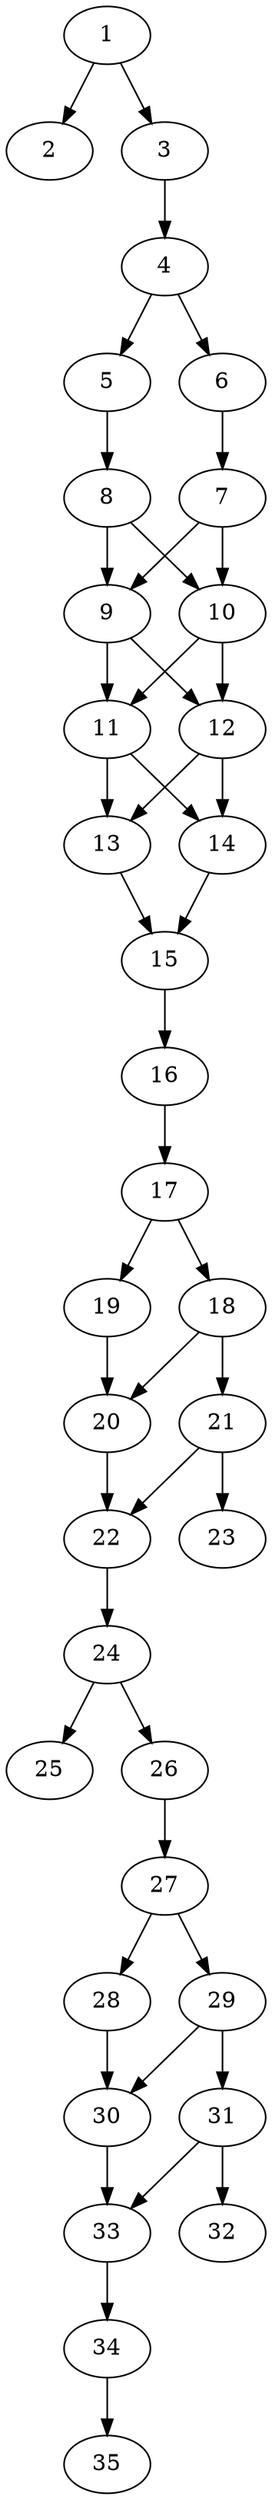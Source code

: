 // DAG automatically generated by daggen at Thu Oct  3 14:05:37 2019
// ./daggen --dot -n 35 --ccr 0.5 --fat 0.3 --regular 0.9 --density 0.7 --mindata 5242880 --maxdata 52428800 
digraph G {
  1 [size="25911296", alpha="0.01", expect_size="12955648"] 
  1 -> 2 [size ="12955648"]
  1 -> 3 [size ="12955648"]
  2 [size="61493248", alpha="0.06", expect_size="30746624"] 
  3 [size="70709248", alpha="0.17", expect_size="35354624"] 
  3 -> 4 [size ="35354624"]
  4 [size="99151872", alpha="0.06", expect_size="49575936"] 
  4 -> 5 [size ="49575936"]
  4 -> 6 [size ="49575936"]
  5 [size="93708288", alpha="0.01", expect_size="46854144"] 
  5 -> 8 [size ="46854144"]
  6 [size="52185088", alpha="0.02", expect_size="26092544"] 
  6 -> 7 [size ="26092544"]
  7 [size="80207872", alpha="0.16", expect_size="40103936"] 
  7 -> 9 [size ="40103936"]
  7 -> 10 [size ="40103936"]
  8 [size="61093888", alpha="0.04", expect_size="30546944"] 
  8 -> 9 [size ="30546944"]
  8 -> 10 [size ="30546944"]
  9 [size="32847872", alpha="0.16", expect_size="16423936"] 
  9 -> 11 [size ="16423936"]
  9 -> 12 [size ="16423936"]
  10 [size="15253504", alpha="0.03", expect_size="7626752"] 
  10 -> 11 [size ="7626752"]
  10 -> 12 [size ="7626752"]
  11 [size="47896576", alpha="0.15", expect_size="23948288"] 
  11 -> 13 [size ="23948288"]
  11 -> 14 [size ="23948288"]
  12 [size="54380544", alpha="0.20", expect_size="27190272"] 
  12 -> 13 [size ="27190272"]
  12 -> 14 [size ="27190272"]
  13 [size="82878464", alpha="0.13", expect_size="41439232"] 
  13 -> 15 [size ="41439232"]
  14 [size="67145728", alpha="0.04", expect_size="33572864"] 
  14 -> 15 [size ="33572864"]
  15 [size="95059968", alpha="0.12", expect_size="47529984"] 
  15 -> 16 [size ="47529984"]
  16 [size="101617664", alpha="0.18", expect_size="50808832"] 
  16 -> 17 [size ="50808832"]
  17 [size="17108992", alpha="0.05", expect_size="8554496"] 
  17 -> 18 [size ="8554496"]
  17 -> 19 [size ="8554496"]
  18 [size="93722624", alpha="0.11", expect_size="46861312"] 
  18 -> 20 [size ="46861312"]
  18 -> 21 [size ="46861312"]
  19 [size="16728064", alpha="0.17", expect_size="8364032"] 
  19 -> 20 [size ="8364032"]
  20 [size="91990016", alpha="0.19", expect_size="45995008"] 
  20 -> 22 [size ="45995008"]
  21 [size="12019712", alpha="0.05", expect_size="6009856"] 
  21 -> 22 [size ="6009856"]
  21 -> 23 [size ="6009856"]
  22 [size="80588800", alpha="0.01", expect_size="40294400"] 
  22 -> 24 [size ="40294400"]
  23 [size="79759360", alpha="0.10", expect_size="39879680"] 
  24 [size="45862912", alpha="0.18", expect_size="22931456"] 
  24 -> 25 [size ="22931456"]
  24 -> 26 [size ="22931456"]
  25 [size="65468416", alpha="0.03", expect_size="32734208"] 
  26 [size="27285504", alpha="0.17", expect_size="13642752"] 
  26 -> 27 [size ="13642752"]
  27 [size="19251200", alpha="0.06", expect_size="9625600"] 
  27 -> 28 [size ="9625600"]
  27 -> 29 [size ="9625600"]
  28 [size="42055680", alpha="0.06", expect_size="21027840"] 
  28 -> 30 [size ="21027840"]
  29 [size="92778496", alpha="0.11", expect_size="46389248"] 
  29 -> 30 [size ="46389248"]
  29 -> 31 [size ="46389248"]
  30 [size="79104000", alpha="0.16", expect_size="39552000"] 
  30 -> 33 [size ="39552000"]
  31 [size="75528192", alpha="0.09", expect_size="37764096"] 
  31 -> 32 [size ="37764096"]
  31 -> 33 [size ="37764096"]
  32 [size="97476608", alpha="0.12", expect_size="48738304"] 
  33 [size="101588992", alpha="0.10", expect_size="50794496"] 
  33 -> 34 [size ="50794496"]
  34 [size="53719040", alpha="0.00", expect_size="26859520"] 
  34 -> 35 [size ="26859520"]
  35 [size="42530816", alpha="0.08", expect_size="21265408"] 
}
